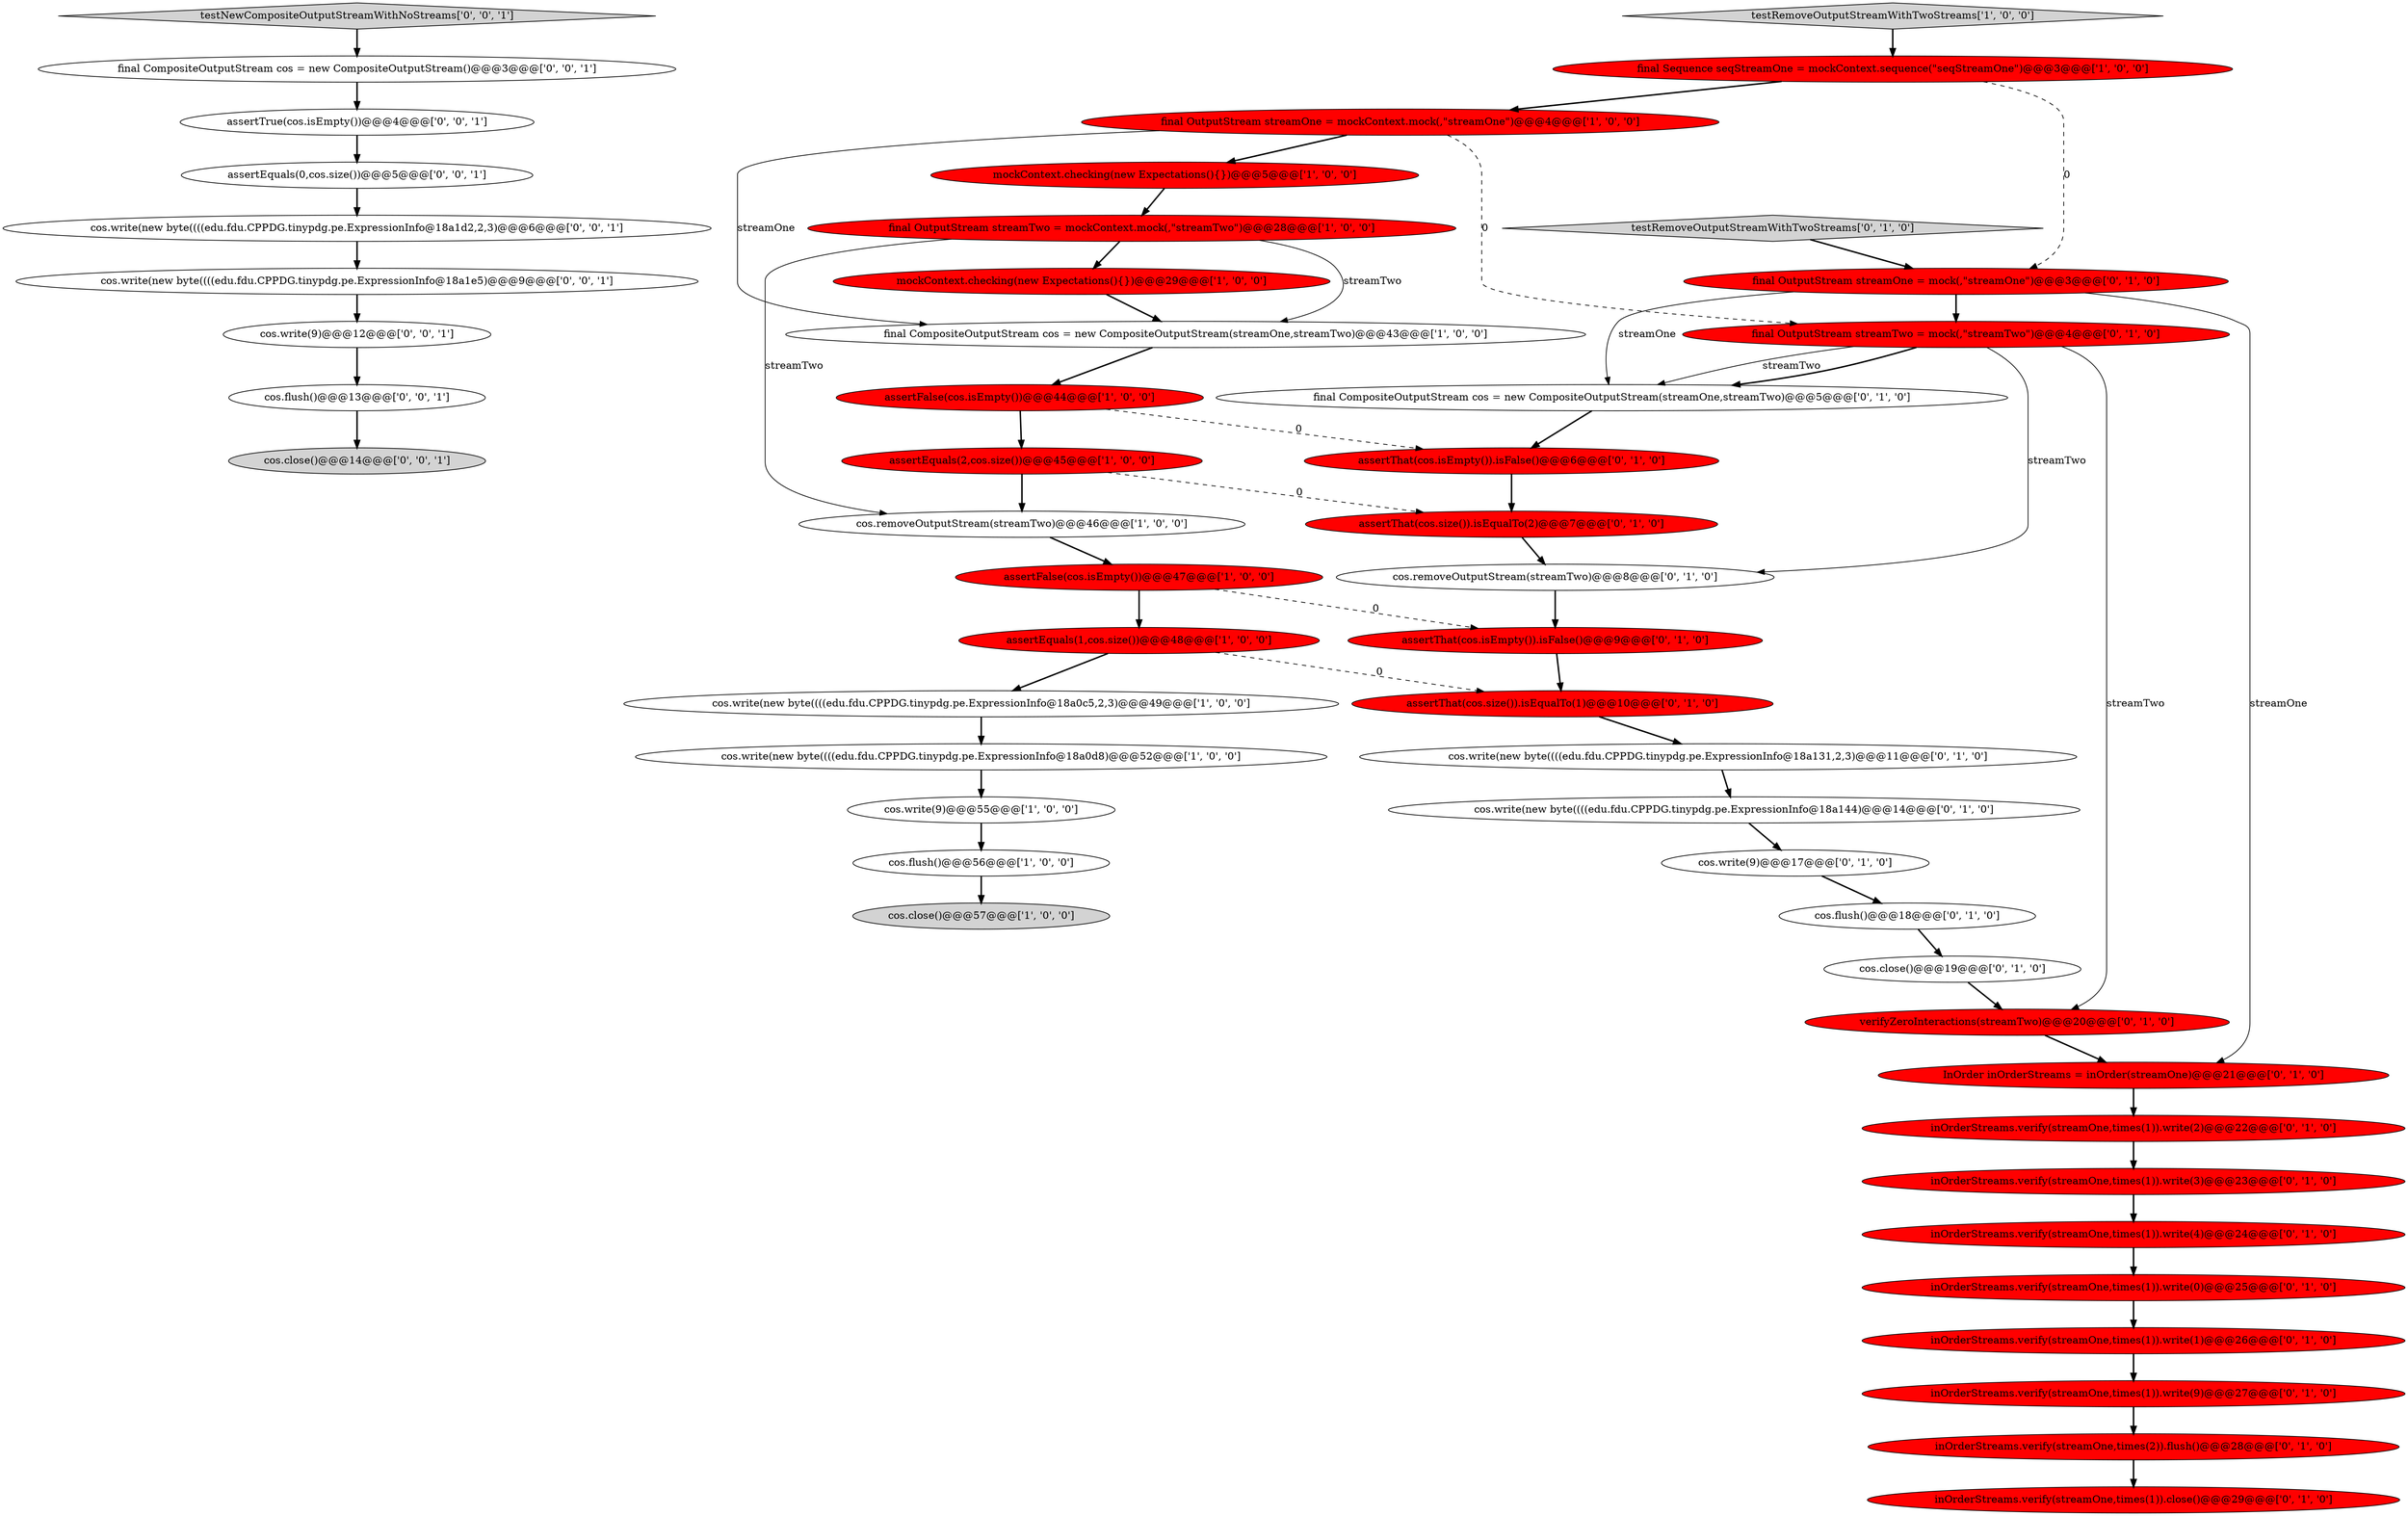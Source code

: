 digraph {
47 [style = filled, label = "assertTrue(cos.isEmpty())@@@4@@@['0', '0', '1']", fillcolor = white, shape = ellipse image = "AAA0AAABBB3BBB"];
33 [style = filled, label = "cos.flush()@@@18@@@['0', '1', '0']", fillcolor = white, shape = ellipse image = "AAA0AAABBB2BBB"];
10 [style = filled, label = "final Sequence seqStreamOne = mockContext.sequence(\"seqStreamOne\")@@@3@@@['1', '0', '0']", fillcolor = red, shape = ellipse image = "AAA1AAABBB1BBB"];
9 [style = filled, label = "cos.close()@@@57@@@['1', '0', '0']", fillcolor = lightgray, shape = ellipse image = "AAA0AAABBB1BBB"];
8 [style = filled, label = "testRemoveOutputStreamWithTwoStreams['1', '0', '0']", fillcolor = lightgray, shape = diamond image = "AAA0AAABBB1BBB"];
24 [style = filled, label = "inOrderStreams.verify(streamOne,times(1)).write(9)@@@27@@@['0', '1', '0']", fillcolor = red, shape = ellipse image = "AAA1AAABBB2BBB"];
0 [style = filled, label = "assertFalse(cos.isEmpty())@@@44@@@['1', '0', '0']", fillcolor = red, shape = ellipse image = "AAA1AAABBB1BBB"];
5 [style = filled, label = "cos.write(9)@@@55@@@['1', '0', '0']", fillcolor = white, shape = ellipse image = "AAA0AAABBB1BBB"];
32 [style = filled, label = "inOrderStreams.verify(streamOne,times(1)).write(3)@@@23@@@['0', '1', '0']", fillcolor = red, shape = ellipse image = "AAA1AAABBB2BBB"];
39 [style = filled, label = "final OutputStream streamTwo = mock(,\"streamTwo\")@@@4@@@['0', '1', '0']", fillcolor = red, shape = ellipse image = "AAA1AAABBB2BBB"];
40 [style = filled, label = "inOrderStreams.verify(streamOne,times(1)).write(0)@@@25@@@['0', '1', '0']", fillcolor = red, shape = ellipse image = "AAA1AAABBB2BBB"];
7 [style = filled, label = "mockContext.checking(new Expectations(){})@@@29@@@['1', '0', '0']", fillcolor = red, shape = ellipse image = "AAA1AAABBB1BBB"];
15 [style = filled, label = "cos.write(new byte((((edu.fdu.CPPDG.tinypdg.pe.ExpressionInfo@18a0c5,2,3)@@@49@@@['1', '0', '0']", fillcolor = white, shape = ellipse image = "AAA0AAABBB1BBB"];
20 [style = filled, label = "verifyZeroInteractions(streamTwo)@@@20@@@['0', '1', '0']", fillcolor = red, shape = ellipse image = "AAA1AAABBB2BBB"];
42 [style = filled, label = "cos.write(new byte((((edu.fdu.CPPDG.tinypdg.pe.ExpressionInfo@18a1e5)@@@9@@@['0', '0', '1']", fillcolor = white, shape = ellipse image = "AAA0AAABBB3BBB"];
30 [style = filled, label = "cos.close()@@@19@@@['0', '1', '0']", fillcolor = white, shape = ellipse image = "AAA0AAABBB2BBB"];
37 [style = filled, label = "cos.write(9)@@@17@@@['0', '1', '0']", fillcolor = white, shape = ellipse image = "AAA0AAABBB2BBB"];
23 [style = filled, label = "final CompositeOutputStream cos = new CompositeOutputStream(streamOne,streamTwo)@@@5@@@['0', '1', '0']", fillcolor = white, shape = ellipse image = "AAA0AAABBB2BBB"];
49 [style = filled, label = "cos.close()@@@14@@@['0', '0', '1']", fillcolor = lightgray, shape = ellipse image = "AAA0AAABBB3BBB"];
31 [style = filled, label = "cos.removeOutputStream(streamTwo)@@@8@@@['0', '1', '0']", fillcolor = white, shape = ellipse image = "AAA0AAABBB2BBB"];
4 [style = filled, label = "final OutputStream streamOne = mockContext.mock(,\"streamOne\")@@@4@@@['1', '0', '0']", fillcolor = red, shape = ellipse image = "AAA1AAABBB1BBB"];
14 [style = filled, label = "assertFalse(cos.isEmpty())@@@47@@@['1', '0', '0']", fillcolor = red, shape = ellipse image = "AAA1AAABBB1BBB"];
21 [style = filled, label = "assertThat(cos.isEmpty()).isFalse()@@@9@@@['0', '1', '0']", fillcolor = red, shape = ellipse image = "AAA1AAABBB2BBB"];
44 [style = filled, label = "cos.write(9)@@@12@@@['0', '0', '1']", fillcolor = white, shape = ellipse image = "AAA0AAABBB3BBB"];
3 [style = filled, label = "assertEquals(1,cos.size())@@@48@@@['1', '0', '0']", fillcolor = red, shape = ellipse image = "AAA1AAABBB1BBB"];
22 [style = filled, label = "inOrderStreams.verify(streamOne,times(1)).write(4)@@@24@@@['0', '1', '0']", fillcolor = red, shape = ellipse image = "AAA1AAABBB2BBB"];
34 [style = filled, label = "final OutputStream streamOne = mock(,\"streamOne\")@@@3@@@['0', '1', '0']", fillcolor = red, shape = ellipse image = "AAA1AAABBB2BBB"];
28 [style = filled, label = "assertThat(cos.isEmpty()).isFalse()@@@6@@@['0', '1', '0']", fillcolor = red, shape = ellipse image = "AAA1AAABBB2BBB"];
29 [style = filled, label = "InOrder inOrderStreams = inOrder(streamOne)@@@21@@@['0', '1', '0']", fillcolor = red, shape = ellipse image = "AAA1AAABBB2BBB"];
27 [style = filled, label = "assertThat(cos.size()).isEqualTo(1)@@@10@@@['0', '1', '0']", fillcolor = red, shape = ellipse image = "AAA1AAABBB2BBB"];
26 [style = filled, label = "testRemoveOutputStreamWithTwoStreams['0', '1', '0']", fillcolor = lightgray, shape = diamond image = "AAA0AAABBB2BBB"];
38 [style = filled, label = "cos.write(new byte((((edu.fdu.CPPDG.tinypdg.pe.ExpressionInfo@18a131,2,3)@@@11@@@['0', '1', '0']", fillcolor = white, shape = ellipse image = "AAA0AAABBB2BBB"];
25 [style = filled, label = "inOrderStreams.verify(streamOne,times(1)).close()@@@29@@@['0', '1', '0']", fillcolor = red, shape = ellipse image = "AAA1AAABBB2BBB"];
45 [style = filled, label = "assertEquals(0,cos.size())@@@5@@@['0', '0', '1']", fillcolor = white, shape = ellipse image = "AAA0AAABBB3BBB"];
48 [style = filled, label = "cos.flush()@@@13@@@['0', '0', '1']", fillcolor = white, shape = ellipse image = "AAA0AAABBB3BBB"];
12 [style = filled, label = "mockContext.checking(new Expectations(){})@@@5@@@['1', '0', '0']", fillcolor = red, shape = ellipse image = "AAA1AAABBB1BBB"];
36 [style = filled, label = "cos.write(new byte((((edu.fdu.CPPDG.tinypdg.pe.ExpressionInfo@18a144)@@@14@@@['0', '1', '0']", fillcolor = white, shape = ellipse image = "AAA0AAABBB2BBB"];
11 [style = filled, label = "cos.removeOutputStream(streamTwo)@@@46@@@['1', '0', '0']", fillcolor = white, shape = ellipse image = "AAA0AAABBB1BBB"];
43 [style = filled, label = "testNewCompositeOutputStreamWithNoStreams['0', '0', '1']", fillcolor = lightgray, shape = diamond image = "AAA0AAABBB3BBB"];
41 [style = filled, label = "cos.write(new byte((((edu.fdu.CPPDG.tinypdg.pe.ExpressionInfo@18a1d2,2,3)@@@6@@@['0', '0', '1']", fillcolor = white, shape = ellipse image = "AAA0AAABBB3BBB"];
13 [style = filled, label = "assertEquals(2,cos.size())@@@45@@@['1', '0', '0']", fillcolor = red, shape = ellipse image = "AAA1AAABBB1BBB"];
19 [style = filled, label = "inOrderStreams.verify(streamOne,times(1)).write(2)@@@22@@@['0', '1', '0']", fillcolor = red, shape = ellipse image = "AAA1AAABBB2BBB"];
16 [style = filled, label = "final CompositeOutputStream cos = new CompositeOutputStream(streamOne,streamTwo)@@@43@@@['1', '0', '0']", fillcolor = white, shape = ellipse image = "AAA0AAABBB1BBB"];
46 [style = filled, label = "final CompositeOutputStream cos = new CompositeOutputStream()@@@3@@@['0', '0', '1']", fillcolor = white, shape = ellipse image = "AAA0AAABBB3BBB"];
6 [style = filled, label = "cos.flush()@@@56@@@['1', '0', '0']", fillcolor = white, shape = ellipse image = "AAA0AAABBB1BBB"];
35 [style = filled, label = "inOrderStreams.verify(streamOne,times(2)).flush()@@@28@@@['0', '1', '0']", fillcolor = red, shape = ellipse image = "AAA1AAABBB2BBB"];
17 [style = filled, label = "inOrderStreams.verify(streamOne,times(1)).write(1)@@@26@@@['0', '1', '0']", fillcolor = red, shape = ellipse image = "AAA1AAABBB2BBB"];
2 [style = filled, label = "final OutputStream streamTwo = mockContext.mock(,\"streamTwo\")@@@28@@@['1', '0', '0']", fillcolor = red, shape = ellipse image = "AAA1AAABBB1BBB"];
18 [style = filled, label = "assertThat(cos.size()).isEqualTo(2)@@@7@@@['0', '1', '0']", fillcolor = red, shape = ellipse image = "AAA1AAABBB2BBB"];
1 [style = filled, label = "cos.write(new byte((((edu.fdu.CPPDG.tinypdg.pe.ExpressionInfo@18a0d8)@@@52@@@['1', '0', '0']", fillcolor = white, shape = ellipse image = "AAA0AAABBB1BBB"];
1->5 [style = bold, label=""];
45->41 [style = bold, label=""];
14->3 [style = bold, label=""];
18->31 [style = bold, label=""];
8->10 [style = bold, label=""];
32->22 [style = bold, label=""];
16->0 [style = bold, label=""];
27->38 [style = bold, label=""];
48->49 [style = bold, label=""];
28->18 [style = bold, label=""];
0->13 [style = bold, label=""];
11->14 [style = bold, label=""];
21->27 [style = bold, label=""];
20->29 [style = bold, label=""];
30->20 [style = bold, label=""];
24->35 [style = bold, label=""];
10->34 [style = dashed, label="0"];
3->27 [style = dashed, label="0"];
26->34 [style = bold, label=""];
39->31 [style = solid, label="streamTwo"];
38->36 [style = bold, label=""];
39->23 [style = solid, label="streamTwo"];
3->15 [style = bold, label=""];
31->21 [style = bold, label=""];
4->39 [style = dashed, label="0"];
46->47 [style = bold, label=""];
0->28 [style = dashed, label="0"];
13->11 [style = bold, label=""];
2->11 [style = solid, label="streamTwo"];
43->46 [style = bold, label=""];
35->25 [style = bold, label=""];
23->28 [style = bold, label=""];
12->2 [style = bold, label=""];
39->20 [style = solid, label="streamTwo"];
17->24 [style = bold, label=""];
42->44 [style = bold, label=""];
19->32 [style = bold, label=""];
5->6 [style = bold, label=""];
29->19 [style = bold, label=""];
4->16 [style = solid, label="streamOne"];
44->48 [style = bold, label=""];
34->29 [style = solid, label="streamOne"];
39->23 [style = bold, label=""];
34->39 [style = bold, label=""];
7->16 [style = bold, label=""];
40->17 [style = bold, label=""];
2->16 [style = solid, label="streamTwo"];
10->4 [style = bold, label=""];
33->30 [style = bold, label=""];
4->12 [style = bold, label=""];
34->23 [style = solid, label="streamOne"];
14->21 [style = dashed, label="0"];
47->45 [style = bold, label=""];
36->37 [style = bold, label=""];
2->7 [style = bold, label=""];
13->18 [style = dashed, label="0"];
6->9 [style = bold, label=""];
37->33 [style = bold, label=""];
41->42 [style = bold, label=""];
22->40 [style = bold, label=""];
15->1 [style = bold, label=""];
}

